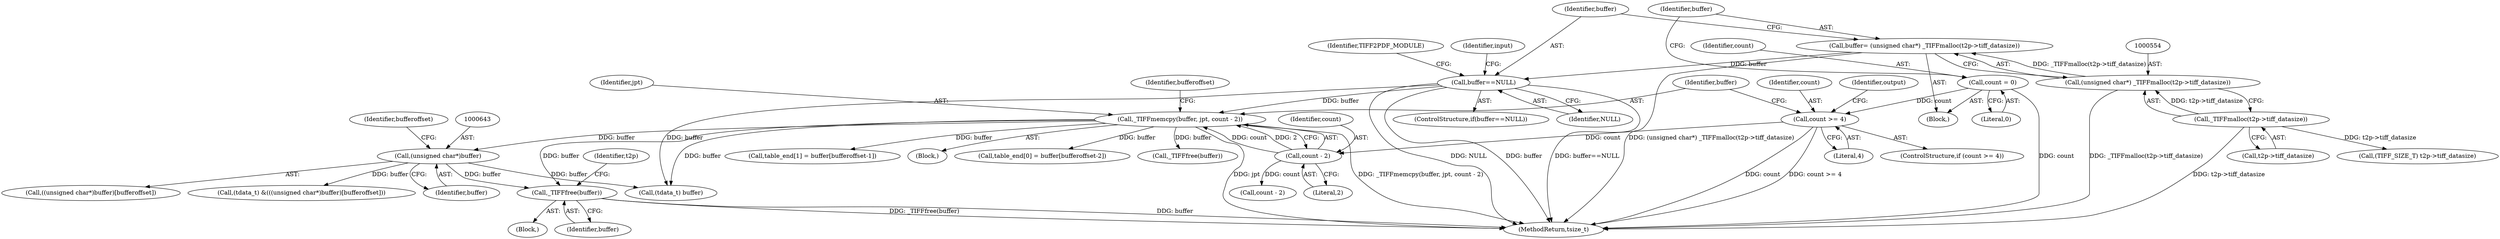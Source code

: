 digraph "0_libtiff_c7153361a4041260719b340f73f2f76@API" {
"1000653" [label="(Call,_TIFFfree(buffer))"];
"1000642" [label="(Call,(unsigned char*)buffer)"];
"1000598" [label="(Call,_TIFFmemcpy(buffer, jpt, count - 2))"];
"1000560" [label="(Call,buffer==NULL)"];
"1000551" [label="(Call,buffer= (unsigned char*) _TIFFmalloc(t2p->tiff_datasize))"];
"1000553" [label="(Call,(unsigned char*) _TIFFmalloc(t2p->tiff_datasize))"];
"1000555" [label="(Call,_TIFFmalloc(t2p->tiff_datasize))"];
"1000601" [label="(Call,count - 2)"];
"1000593" [label="(Call,count >= 4)"];
"1000548" [label="(Call,count = 0)"];
"1000654" [label="(Identifier,buffer)"];
"1000556" [label="(Call,t2p->tiff_datasize)"];
"1000641" [label="(Call,((unsigned char*)buffer)[bufferoffset])"];
"1000565" [label="(Identifier,TIFF2PDF_MODULE)"];
"1000598" [label="(Call,_TIFFmemcpy(buffer, jpt, count - 2))"];
"1000601" [label="(Call,count - 2)"];
"1000545" [label="(Block,)"];
"1000618" [label="(Call,table_end[1] = buffer[bufferoffset-1])"];
"1000548" [label="(Call,count = 0)"];
"1000559" [label="(ControlStructure,if(buffer==NULL))"];
"1000642" [label="(Call,(unsigned char*)buffer)"];
"1000603" [label="(Literal,2)"];
"1000599" [label="(Identifier,buffer)"];
"1000652" [label="(Block,)"];
"1000584" [label="(Identifier,input)"];
"1000657" [label="(Identifier,t2p)"];
"1000549" [label="(Identifier,count)"];
"1000562" [label="(Identifier,NULL)"];
"1000552" [label="(Identifier,buffer)"];
"1000596" [label="(Block,)"];
"1000606" [label="(Call,count - 2)"];
"1000595" [label="(Literal,4)"];
"1000653" [label="(Call,_TIFFfree(buffer))"];
"1000551" [label="(Call,buffer= (unsigned char*) _TIFFmalloc(t2p->tiff_datasize))"];
"1000555" [label="(Call,_TIFFmalloc(t2p->tiff_datasize))"];
"1000560" [label="(Call,buffer==NULL)"];
"1000602" [label="(Identifier,count)"];
"1000609" [label="(Call,table_end[0] = buffer[bufferoffset-2])"];
"1000592" [label="(ControlStructure,if (count >= 4))"];
"1000685" [label="(Call,(tdata_t) buffer)"];
"1000645" [label="(Identifier,bufferoffset)"];
"1000567" [label="(Call,(TIFF_SIZE_T) t2p->tiff_datasize)"];
"1000594" [label="(Identifier,count)"];
"1000553" [label="(Call,(unsigned char*) _TIFFmalloc(t2p->tiff_datasize))"];
"1000561" [label="(Identifier,buffer)"];
"1000593" [label="(Call,count >= 4)"];
"1000684" [label="(Identifier,output)"];
"1000600" [label="(Identifier,jpt)"];
"1000550" [label="(Literal,0)"];
"1000689" [label="(Call,_TIFFfree(buffer))"];
"1001530" [label="(MethodReturn,tsize_t)"];
"1000638" [label="(Call,(tdata_t) &(((unsigned char*)buffer)[bufferoffset]))"];
"1000644" [label="(Identifier,buffer)"];
"1000605" [label="(Identifier,bufferoffset)"];
"1000653" -> "1000652"  [label="AST: "];
"1000653" -> "1000654"  [label="CFG: "];
"1000654" -> "1000653"  [label="AST: "];
"1000657" -> "1000653"  [label="CFG: "];
"1000653" -> "1001530"  [label="DDG: _TIFFfree(buffer)"];
"1000653" -> "1001530"  [label="DDG: buffer"];
"1000642" -> "1000653"  [label="DDG: buffer"];
"1000598" -> "1000653"  [label="DDG: buffer"];
"1000642" -> "1000641"  [label="AST: "];
"1000642" -> "1000644"  [label="CFG: "];
"1000643" -> "1000642"  [label="AST: "];
"1000644" -> "1000642"  [label="AST: "];
"1000645" -> "1000642"  [label="CFG: "];
"1000642" -> "1000638"  [label="DDG: buffer"];
"1000598" -> "1000642"  [label="DDG: buffer"];
"1000642" -> "1000685"  [label="DDG: buffer"];
"1000598" -> "1000596"  [label="AST: "];
"1000598" -> "1000601"  [label="CFG: "];
"1000599" -> "1000598"  [label="AST: "];
"1000600" -> "1000598"  [label="AST: "];
"1000601" -> "1000598"  [label="AST: "];
"1000605" -> "1000598"  [label="CFG: "];
"1000598" -> "1001530"  [label="DDG: _TIFFmemcpy(buffer, jpt, count - 2)"];
"1000598" -> "1001530"  [label="DDG: jpt"];
"1000560" -> "1000598"  [label="DDG: buffer"];
"1000601" -> "1000598"  [label="DDG: count"];
"1000601" -> "1000598"  [label="DDG: 2"];
"1000598" -> "1000609"  [label="DDG: buffer"];
"1000598" -> "1000618"  [label="DDG: buffer"];
"1000598" -> "1000685"  [label="DDG: buffer"];
"1000598" -> "1000689"  [label="DDG: buffer"];
"1000560" -> "1000559"  [label="AST: "];
"1000560" -> "1000562"  [label="CFG: "];
"1000561" -> "1000560"  [label="AST: "];
"1000562" -> "1000560"  [label="AST: "];
"1000565" -> "1000560"  [label="CFG: "];
"1000584" -> "1000560"  [label="CFG: "];
"1000560" -> "1001530"  [label="DDG: buffer==NULL"];
"1000560" -> "1001530"  [label="DDG: NULL"];
"1000560" -> "1001530"  [label="DDG: buffer"];
"1000551" -> "1000560"  [label="DDG: buffer"];
"1000560" -> "1000685"  [label="DDG: buffer"];
"1000551" -> "1000545"  [label="AST: "];
"1000551" -> "1000553"  [label="CFG: "];
"1000552" -> "1000551"  [label="AST: "];
"1000553" -> "1000551"  [label="AST: "];
"1000561" -> "1000551"  [label="CFG: "];
"1000551" -> "1001530"  [label="DDG: (unsigned char*) _TIFFmalloc(t2p->tiff_datasize)"];
"1000553" -> "1000551"  [label="DDG: _TIFFmalloc(t2p->tiff_datasize)"];
"1000553" -> "1000555"  [label="CFG: "];
"1000554" -> "1000553"  [label="AST: "];
"1000555" -> "1000553"  [label="AST: "];
"1000553" -> "1001530"  [label="DDG: _TIFFmalloc(t2p->tiff_datasize)"];
"1000555" -> "1000553"  [label="DDG: t2p->tiff_datasize"];
"1000555" -> "1000556"  [label="CFG: "];
"1000556" -> "1000555"  [label="AST: "];
"1000555" -> "1001530"  [label="DDG: t2p->tiff_datasize"];
"1000555" -> "1000567"  [label="DDG: t2p->tiff_datasize"];
"1000601" -> "1000603"  [label="CFG: "];
"1000602" -> "1000601"  [label="AST: "];
"1000603" -> "1000601"  [label="AST: "];
"1000593" -> "1000601"  [label="DDG: count"];
"1000601" -> "1000606"  [label="DDG: count"];
"1000593" -> "1000592"  [label="AST: "];
"1000593" -> "1000595"  [label="CFG: "];
"1000594" -> "1000593"  [label="AST: "];
"1000595" -> "1000593"  [label="AST: "];
"1000599" -> "1000593"  [label="CFG: "];
"1000684" -> "1000593"  [label="CFG: "];
"1000593" -> "1001530"  [label="DDG: count"];
"1000593" -> "1001530"  [label="DDG: count >= 4"];
"1000548" -> "1000593"  [label="DDG: count"];
"1000548" -> "1000545"  [label="AST: "];
"1000548" -> "1000550"  [label="CFG: "];
"1000549" -> "1000548"  [label="AST: "];
"1000550" -> "1000548"  [label="AST: "];
"1000552" -> "1000548"  [label="CFG: "];
"1000548" -> "1001530"  [label="DDG: count"];
}
